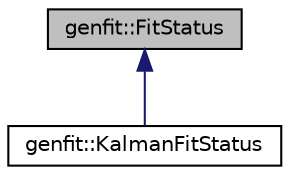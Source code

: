 digraph "genfit::FitStatus"
{
 // LATEX_PDF_SIZE
  edge [fontname="Helvetica",fontsize="10",labelfontname="Helvetica",labelfontsize="10"];
  node [fontname="Helvetica",fontsize="10",shape=record];
  Node1 [label="genfit::FitStatus",height=0.2,width=0.4,color="black", fillcolor="grey75", style="filled", fontcolor="black",tooltip="Class where important numbers and properties of a fit can be stored."];
  Node1 -> Node2 [dir="back",color="midnightblue",fontsize="10",style="solid",fontname="Helvetica"];
  Node2 [label="genfit::KalmanFitStatus",height=0.2,width=0.4,color="black", fillcolor="white", style="filled",URL="$classgenfit_1_1KalmanFitStatus.html",tooltip="FitStatus for use with AbsKalmanFitter implementations."];
}
